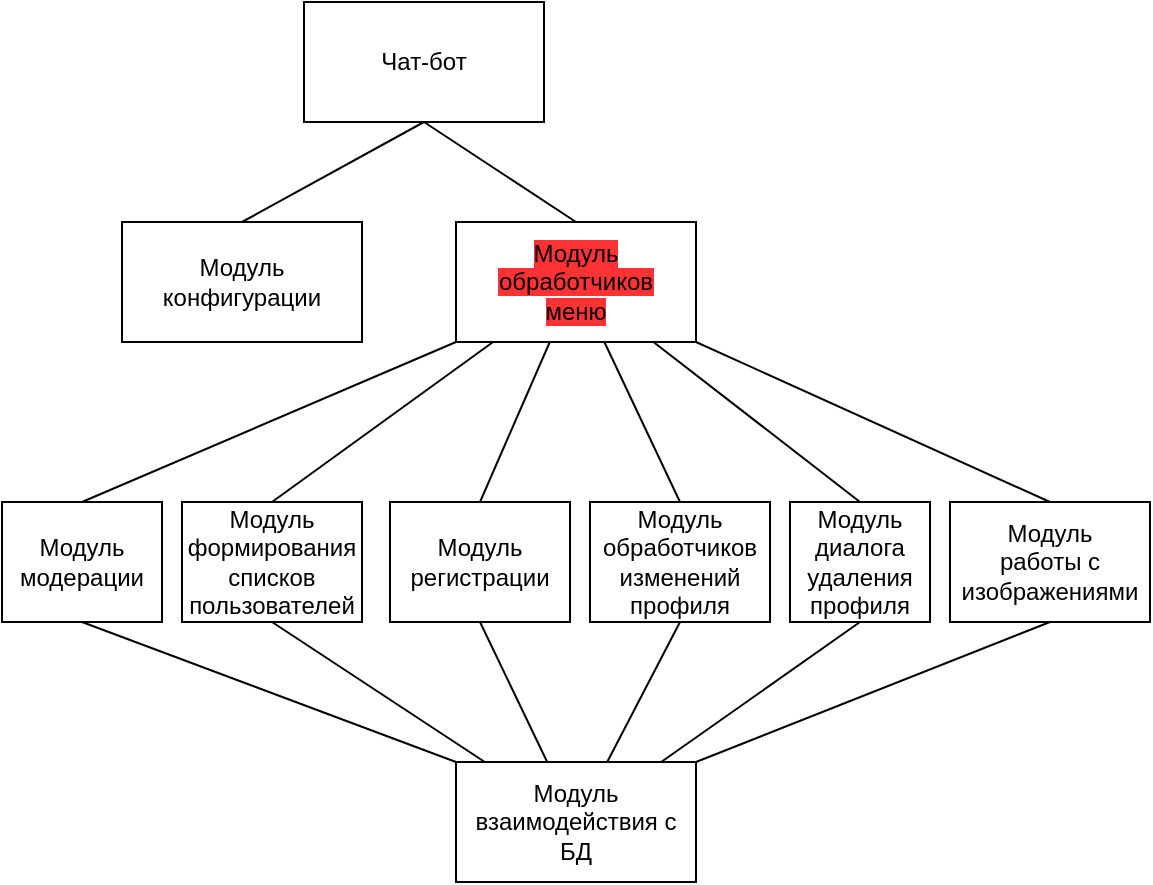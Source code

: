 <mxfile version="15.4.0" type="device"><diagram id="7jRWIJMAInZecaxBnqw3" name="Страница 1"><mxGraphModel dx="1185" dy="685" grid="1" gridSize="10" guides="1" tooltips="1" connect="1" arrows="1" fold="1" page="1" pageScale="1" pageWidth="827" pageHeight="1169" math="0" shadow="0"><root><mxCell id="0"/><mxCell id="1" parent="0"/><mxCell id="RjMLmramy-6WkKEBG9k0-1" value="Чат-бот" style="rounded=0;whiteSpace=wrap;html=1;" vertex="1" parent="1"><mxGeometry x="354" y="50" width="120" height="60" as="geometry"/></mxCell><mxCell id="RjMLmramy-6WkKEBG9k0-8" style="edgeStyle=none;rounded=0;orthogonalLoop=1;jettySize=auto;html=1;exitX=0.5;exitY=0;exitDx=0;exitDy=0;entryX=0.5;entryY=1;entryDx=0;entryDy=0;endArrow=none;endFill=0;" edge="1" parent="1" source="RjMLmramy-6WkKEBG9k0-4" target="RjMLmramy-6WkKEBG9k0-1"><mxGeometry relative="1" as="geometry"/></mxCell><mxCell id="RjMLmramy-6WkKEBG9k0-4" value="Модуль конфигурации" style="rounded=0;whiteSpace=wrap;html=1;" vertex="1" parent="1"><mxGeometry x="263" y="160" width="120" height="60" as="geometry"/></mxCell><mxCell id="RjMLmramy-6WkKEBG9k0-7" style="edgeStyle=none;rounded=0;orthogonalLoop=1;jettySize=auto;html=1;exitX=0.5;exitY=0;exitDx=0;exitDy=0;entryX=0.5;entryY=1;entryDx=0;entryDy=0;endArrow=none;endFill=0;" edge="1" parent="1" source="RjMLmramy-6WkKEBG9k0-5" target="RjMLmramy-6WkKEBG9k0-1"><mxGeometry relative="1" as="geometry"/></mxCell><mxCell id="RjMLmramy-6WkKEBG9k0-5" value="&lt;span style=&quot;background-color: rgb(255 , 51 , 51)&quot;&gt;Модуль обработчиков&lt;br&gt;меню&lt;/span&gt;" style="rounded=0;whiteSpace=wrap;html=1;" vertex="1" parent="1"><mxGeometry x="430" y="160" width="120" height="60" as="geometry"/></mxCell><mxCell id="RjMLmramy-6WkKEBG9k0-9" value="Модуль взаимодействия с БД" style="rounded=0;whiteSpace=wrap;html=1;" vertex="1" parent="1"><mxGeometry x="430" y="430" width="120" height="60" as="geometry"/></mxCell><mxCell id="RjMLmramy-6WkKEBG9k0-42" style="edgeStyle=none;rounded=0;orthogonalLoop=1;jettySize=auto;html=1;exitX=0.5;exitY=1;exitDx=0;exitDy=0;endArrow=none;endFill=0;entryX=1;entryY=0;entryDx=0;entryDy=0;" edge="1" parent="1" source="RjMLmramy-6WkKEBG9k0-10" target="RjMLmramy-6WkKEBG9k0-9"><mxGeometry relative="1" as="geometry"><mxPoint x="490" y="370.0" as="targetPoint"/></mxGeometry></mxCell><mxCell id="RjMLmramy-6WkKEBG9k0-48" style="edgeStyle=none;rounded=0;orthogonalLoop=1;jettySize=auto;html=1;exitX=0.5;exitY=0;exitDx=0;exitDy=0;endArrow=none;endFill=0;" edge="1" parent="1" source="RjMLmramy-6WkKEBG9k0-10"><mxGeometry relative="1" as="geometry"><mxPoint x="550" y="220" as="targetPoint"/></mxGeometry></mxCell><mxCell id="RjMLmramy-6WkKEBG9k0-10" value="Модуль &lt;br&gt;работы с изображениями" style="rounded=0;whiteSpace=wrap;html=1;" vertex="1" parent="1"><mxGeometry x="677" y="300" width="100" height="60" as="geometry"/></mxCell><mxCell id="RjMLmramy-6WkKEBG9k0-40" style="edgeStyle=none;rounded=0;orthogonalLoop=1;jettySize=auto;html=1;exitX=0.5;exitY=1;exitDx=0;exitDy=0;endArrow=none;endFill=0;" edge="1" parent="1" source="RjMLmramy-6WkKEBG9k0-12" target="RjMLmramy-6WkKEBG9k0-9"><mxGeometry relative="1" as="geometry"><mxPoint x="460" y="360" as="targetPoint"/></mxGeometry></mxCell><mxCell id="RjMLmramy-6WkKEBG9k0-46" style="edgeStyle=none;rounded=0;orthogonalLoop=1;jettySize=auto;html=1;exitX=0.5;exitY=0;exitDx=0;exitDy=0;endArrow=none;endFill=0;" edge="1" parent="1" source="RjMLmramy-6WkKEBG9k0-12" target="RjMLmramy-6WkKEBG9k0-5"><mxGeometry relative="1" as="geometry"><mxPoint x="490" y="220" as="targetPoint"/></mxGeometry></mxCell><mxCell id="RjMLmramy-6WkKEBG9k0-12" value="Модуль обработчиков изменений &lt;br&gt;профиля" style="rounded=0;whiteSpace=wrap;html=1;" vertex="1" parent="1"><mxGeometry x="497" y="300" width="90" height="60" as="geometry"/></mxCell><mxCell id="RjMLmramy-6WkKEBG9k0-39" style="edgeStyle=none;rounded=0;orthogonalLoop=1;jettySize=auto;html=1;exitX=0.5;exitY=1;exitDx=0;exitDy=0;endArrow=none;endFill=0;" edge="1" parent="1" source="RjMLmramy-6WkKEBG9k0-13" target="RjMLmramy-6WkKEBG9k0-9"><mxGeometry relative="1" as="geometry"><mxPoint x="459" y="370" as="targetPoint"/></mxGeometry></mxCell><mxCell id="RjMLmramy-6WkKEBG9k0-45" style="edgeStyle=none;rounded=0;orthogonalLoop=1;jettySize=auto;html=1;exitX=0.5;exitY=0;exitDx=0;exitDy=0;endArrow=none;endFill=0;" edge="1" parent="1" source="RjMLmramy-6WkKEBG9k0-13" target="RjMLmramy-6WkKEBG9k0-5"><mxGeometry relative="1" as="geometry"><mxPoint x="490" y="220" as="targetPoint"/></mxGeometry></mxCell><mxCell id="RjMLmramy-6WkKEBG9k0-13" value="Модуль&lt;br&gt;регистрации" style="rounded=0;whiteSpace=wrap;html=1;" vertex="1" parent="1"><mxGeometry x="397" y="300" width="90" height="60" as="geometry"/></mxCell><mxCell id="RjMLmramy-6WkKEBG9k0-41" style="edgeStyle=none;rounded=0;orthogonalLoop=1;jettySize=auto;html=1;exitX=0.5;exitY=1;exitDx=0;exitDy=0;endArrow=none;endFill=0;" edge="1" parent="1" source="RjMLmramy-6WkKEBG9k0-14" target="RjMLmramy-6WkKEBG9k0-9"><mxGeometry relative="1" as="geometry"><mxPoint x="460" y="370.0" as="targetPoint"/></mxGeometry></mxCell><mxCell id="RjMLmramy-6WkKEBG9k0-47" style="edgeStyle=none;rounded=0;orthogonalLoop=1;jettySize=auto;html=1;exitX=0.5;exitY=0;exitDx=0;exitDy=0;endArrow=none;endFill=0;" edge="1" parent="1" source="RjMLmramy-6WkKEBG9k0-14" target="RjMLmramy-6WkKEBG9k0-5"><mxGeometry relative="1" as="geometry"><mxPoint x="490" y="220" as="targetPoint"/></mxGeometry></mxCell><mxCell id="RjMLmramy-6WkKEBG9k0-14" value="Модуль&lt;br&gt;диалога&lt;br&gt;удаления&lt;br&gt;профиля" style="rounded=0;whiteSpace=wrap;html=1;" vertex="1" parent="1"><mxGeometry x="597" y="300" width="70" height="60" as="geometry"/></mxCell><mxCell id="RjMLmramy-6WkKEBG9k0-38" style="edgeStyle=none;rounded=0;orthogonalLoop=1;jettySize=auto;html=1;exitX=0.5;exitY=1;exitDx=0;exitDy=0;endArrow=none;endFill=0;" edge="1" parent="1" source="RjMLmramy-6WkKEBG9k0-15" target="RjMLmramy-6WkKEBG9k0-9"><mxGeometry relative="1" as="geometry"><mxPoint x="450" y="380" as="targetPoint"/></mxGeometry></mxCell><mxCell id="RjMLmramy-6WkKEBG9k0-44" style="edgeStyle=none;rounded=0;orthogonalLoop=1;jettySize=auto;html=1;exitX=0.5;exitY=0;exitDx=0;exitDy=0;endArrow=none;endFill=0;" edge="1" parent="1" source="RjMLmramy-6WkKEBG9k0-15" target="RjMLmramy-6WkKEBG9k0-5"><mxGeometry relative="1" as="geometry"><mxPoint x="490" y="220" as="targetPoint"/></mxGeometry></mxCell><mxCell id="RjMLmramy-6WkKEBG9k0-15" value="Модуль формирования списков пользователей" style="rounded=0;whiteSpace=wrap;html=1;" vertex="1" parent="1"><mxGeometry x="293" y="300" width="90" height="60" as="geometry"/></mxCell><mxCell id="RjMLmramy-6WkKEBG9k0-37" style="edgeStyle=none;rounded=0;orthogonalLoop=1;jettySize=auto;html=1;exitX=0.5;exitY=1;exitDx=0;exitDy=0;endArrow=none;endFill=0;entryX=0;entryY=0;entryDx=0;entryDy=0;" edge="1" parent="1" source="RjMLmramy-6WkKEBG9k0-16" target="RjMLmramy-6WkKEBG9k0-9"><mxGeometry relative="1" as="geometry"/></mxCell><mxCell id="RjMLmramy-6WkKEBG9k0-43" style="edgeStyle=none;rounded=0;orthogonalLoop=1;jettySize=auto;html=1;exitX=0.5;exitY=0;exitDx=0;exitDy=0;endArrow=none;endFill=0;" edge="1" parent="1" source="RjMLmramy-6WkKEBG9k0-16"><mxGeometry relative="1" as="geometry"><mxPoint x="430" y="220" as="targetPoint"/></mxGeometry></mxCell><mxCell id="RjMLmramy-6WkKEBG9k0-16" value="Модуль&lt;br&gt;модерации" style="rounded=0;whiteSpace=wrap;html=1;" vertex="1" parent="1"><mxGeometry x="203" y="300" width="80" height="60" as="geometry"/></mxCell></root></mxGraphModel></diagram></mxfile>